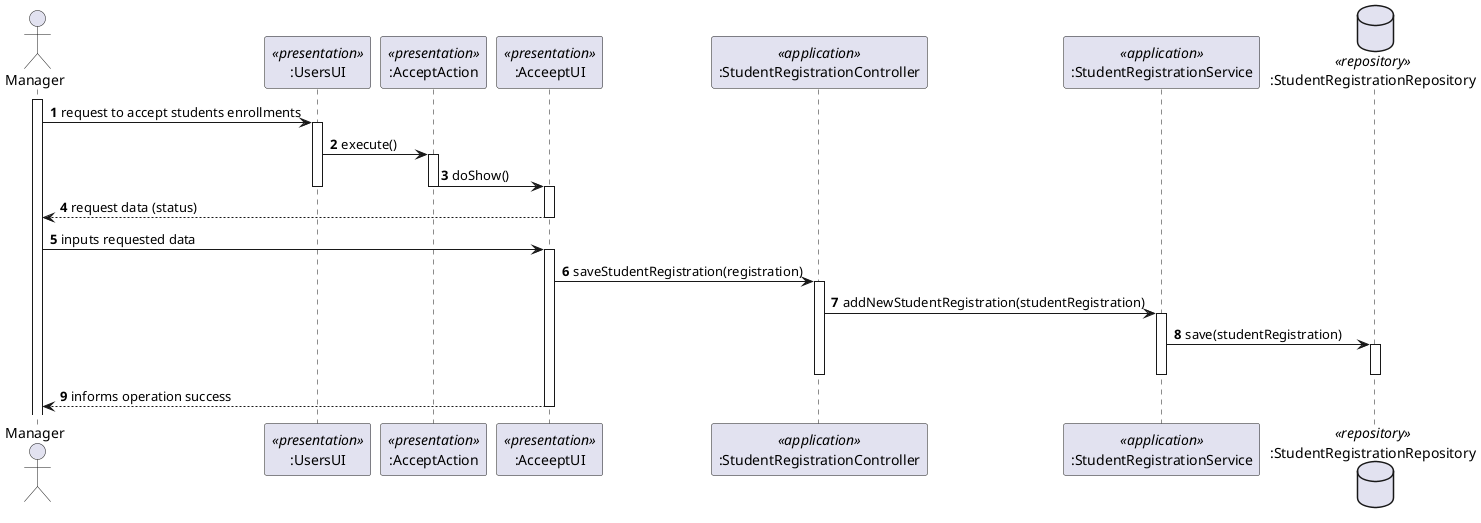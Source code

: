 @startuml
'https://plantuml.com/sequence-diagram

autonumber

actor manager as "Manager"

participant ":UsersUI" as ui <<presentation>>
participant ":AcceptAction" as action <<presentation>>
participant ":AcceeptUI" as addUi <<presentation>>
participant ":StudentRegistrationController" as controller <<application>>
participant ":StudentRegistrationService" as service <<application>>
database ":StudentRegistrationRepository" as repository <<repository>>

activate manager

manager -> ui : request to accept students enrollments
activate ui
ui -> action : execute()
activate action
action -> addUi : doShow()
deactivate action
deactivate ui

activate addUi
addUi --> manager : request data (status)
deactivate addUi
manager -> addUi : inputs requested data
activate addUi
addUi -> controller :saveStudentRegistration(registration)
activate controller
controller -> service : addNewStudentRegistration(studentRegistration)
activate service
service -> repository : save(studentRegistration)
activate repository
deactivate repository
deactivate service
deactivate controller
addUi --> manager : informs operation success
deactivate addUi


@enduml